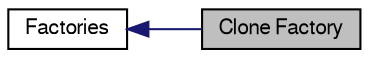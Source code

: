 digraph structs
{
  bgcolor="transparent";
  edge [fontname="FreeSans",fontsize="10",labelfontname="FreeSans",labelfontsize="10"];
  node [fontname="FreeSans",fontsize="10",shape=record];
  rankdir=LR;
  Node0 [label="Clone Factory",height=0.2,width=0.4,color="black", fillcolor="grey75", style="filled" fontcolor="black"];
  Node1 [label="Factories",height=0.2,width=0.4,color="black",URL="$a00198.html"];
  Node1->Node0 [shape=plaintext, color="midnightblue", dir="back", style="solid"];
}
